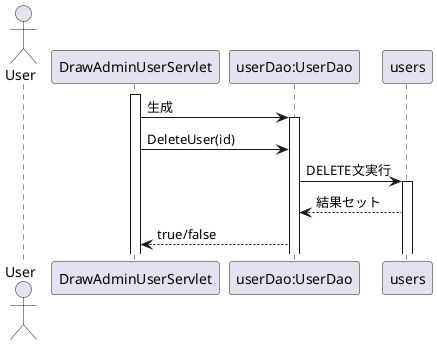 @startuml 
actor User
participant "DrawAdminUserServlet" as A
participant "userDao:UserDao" as B
participant "users" as C
activate A
A -> B: 生成
activate B
A -> B: DeleteUser(id)
B -> C: DELETE文実行
activate C
C --> B: 結果セット
B --> A: true/false
@enduml